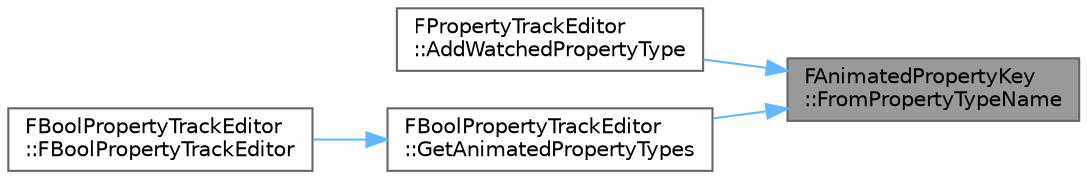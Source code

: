 digraph "FAnimatedPropertyKey::FromPropertyTypeName"
{
 // INTERACTIVE_SVG=YES
 // LATEX_PDF_SIZE
  bgcolor="transparent";
  edge [fontname=Helvetica,fontsize=10,labelfontname=Helvetica,labelfontsize=10];
  node [fontname=Helvetica,fontsize=10,shape=box,height=0.2,width=0.4];
  rankdir="RL";
  Node1 [id="Node000001",label="FAnimatedPropertyKey\l::FromPropertyTypeName",height=0.2,width=0.4,color="gray40", fillcolor="grey60", style="filled", fontcolor="black",tooltip=" "];
  Node1 -> Node2 [id="edge1_Node000001_Node000002",dir="back",color="steelblue1",style="solid",tooltip=" "];
  Node2 [id="Node000002",label="FPropertyTrackEditor\l::AddWatchedPropertyType",height=0.2,width=0.4,color="grey40", fillcolor="white", style="filled",URL="$d2/ddf/classFPropertyTrackEditor.html#a76daa7a3a3094f1413e00136f235d481",tooltip="Adds a callback for property changes for the supplied property type name."];
  Node1 -> Node3 [id="edge2_Node000001_Node000003",dir="back",color="steelblue1",style="solid",tooltip=" "];
  Node3 [id="Node000003",label="FBoolPropertyTrackEditor\l::GetAnimatedPropertyTypes",height=0.2,width=0.4,color="grey40", fillcolor="white", style="filled",URL="$d7/d02/classFBoolPropertyTrackEditor.html#afb5c684d6e7807fa44a2400a88ad456c",tooltip="Retrieve a list of all property types that this track editor animates."];
  Node3 -> Node4 [id="edge3_Node000003_Node000004",dir="back",color="steelblue1",style="solid",tooltip=" "];
  Node4 [id="Node000004",label="FBoolPropertyTrackEditor\l::FBoolPropertyTrackEditor",height=0.2,width=0.4,color="grey40", fillcolor="white", style="filled",URL="$d7/d02/classFBoolPropertyTrackEditor.html#a2fff8f8bf1a1cf2a996250f065b724f8",tooltip="Constructor."];
}
